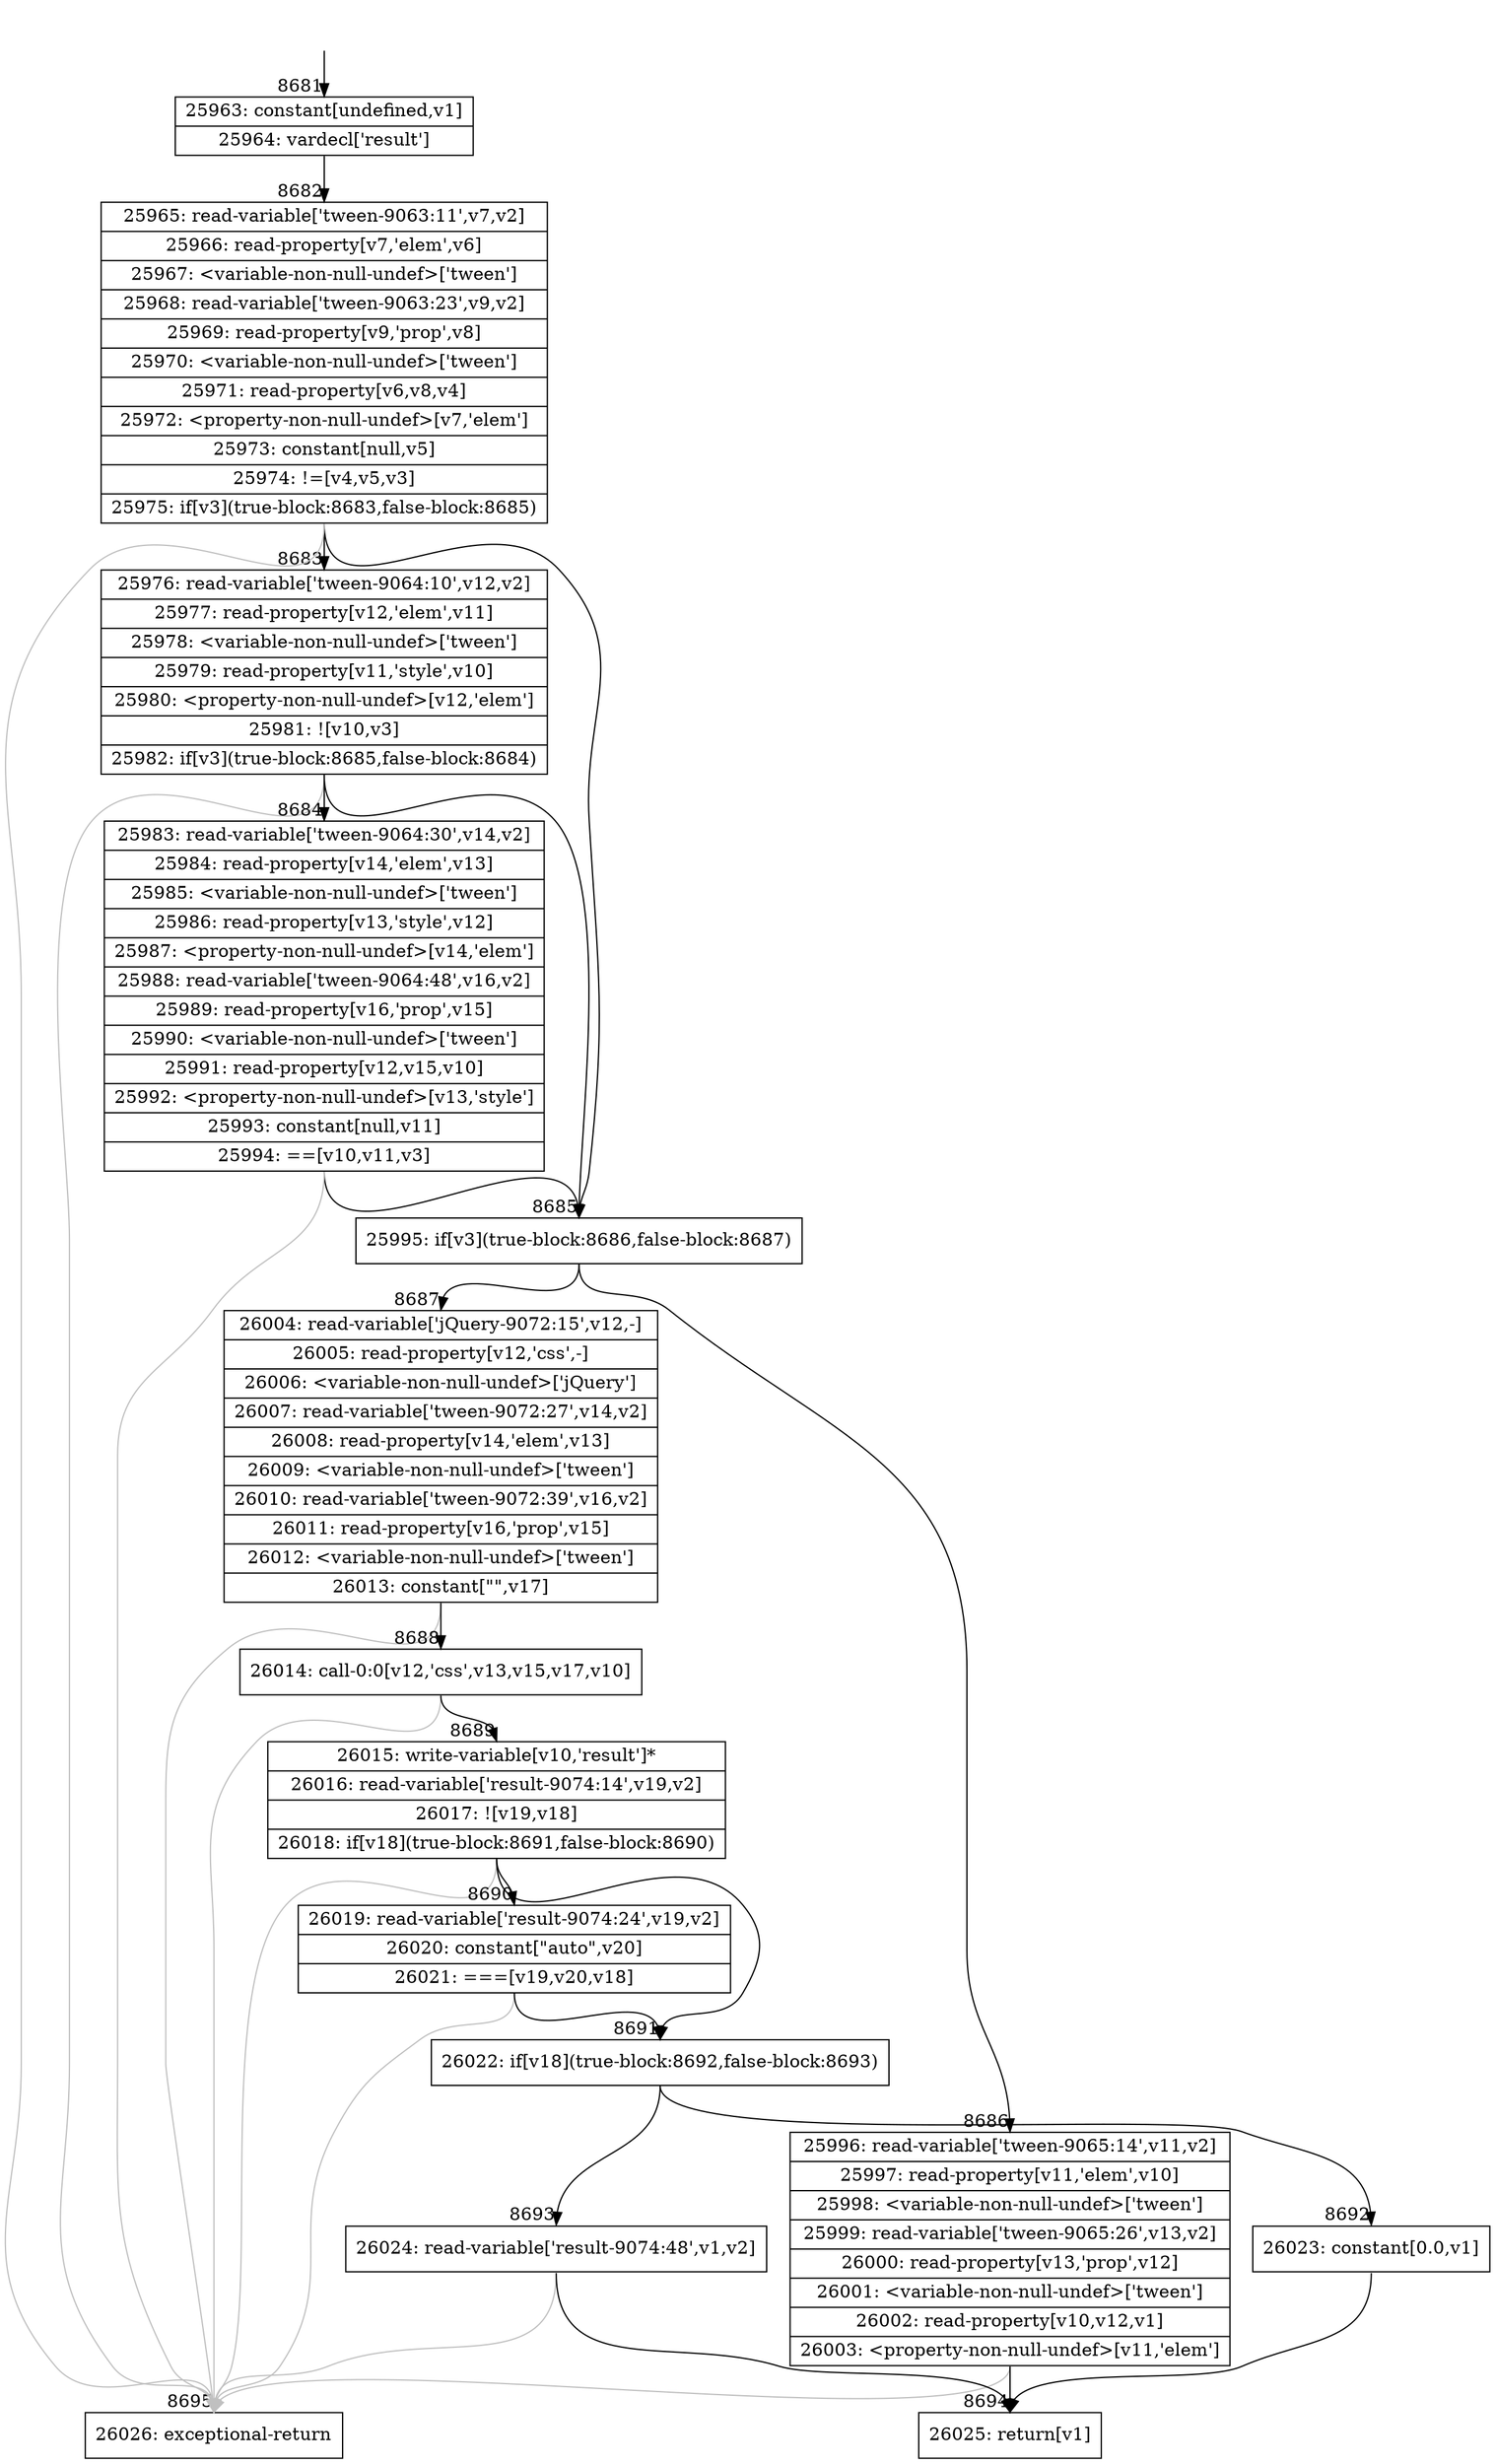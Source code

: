 digraph {
rankdir="TD"
BB_entry537[shape=none,label=""];
BB_entry537 -> BB8681 [tailport=s, headport=n, headlabel="    8681"]
BB8681 [shape=record label="{25963: constant[undefined,v1]|25964: vardecl['result']}" ] 
BB8681 -> BB8682 [tailport=s, headport=n, headlabel="      8682"]
BB8682 [shape=record label="{25965: read-variable['tween-9063:11',v7,v2]|25966: read-property[v7,'elem',v6]|25967: \<variable-non-null-undef\>['tween']|25968: read-variable['tween-9063:23',v9,v2]|25969: read-property[v9,'prop',v8]|25970: \<variable-non-null-undef\>['tween']|25971: read-property[v6,v8,v4]|25972: \<property-non-null-undef\>[v7,'elem']|25973: constant[null,v5]|25974: !=[v4,v5,v3]|25975: if[v3](true-block:8683,false-block:8685)}" ] 
BB8682 -> BB8685 [tailport=s, headport=n, headlabel="      8685"]
BB8682 -> BB8683 [tailport=s, headport=n, headlabel="      8683"]
BB8682 -> BB8695 [tailport=s, headport=n, color=gray, headlabel="      8695"]
BB8683 [shape=record label="{25976: read-variable['tween-9064:10',v12,v2]|25977: read-property[v12,'elem',v11]|25978: \<variable-non-null-undef\>['tween']|25979: read-property[v11,'style',v10]|25980: \<property-non-null-undef\>[v12,'elem']|25981: ![v10,v3]|25982: if[v3](true-block:8685,false-block:8684)}" ] 
BB8683 -> BB8685 [tailport=s, headport=n]
BB8683 -> BB8684 [tailport=s, headport=n, headlabel="      8684"]
BB8683 -> BB8695 [tailport=s, headport=n, color=gray]
BB8684 [shape=record label="{25983: read-variable['tween-9064:30',v14,v2]|25984: read-property[v14,'elem',v13]|25985: \<variable-non-null-undef\>['tween']|25986: read-property[v13,'style',v12]|25987: \<property-non-null-undef\>[v14,'elem']|25988: read-variable['tween-9064:48',v16,v2]|25989: read-property[v16,'prop',v15]|25990: \<variable-non-null-undef\>['tween']|25991: read-property[v12,v15,v10]|25992: \<property-non-null-undef\>[v13,'style']|25993: constant[null,v11]|25994: ==[v10,v11,v3]}" ] 
BB8684 -> BB8685 [tailport=s, headport=n]
BB8684 -> BB8695 [tailport=s, headport=n, color=gray]
BB8685 [shape=record label="{25995: if[v3](true-block:8686,false-block:8687)}" ] 
BB8685 -> BB8686 [tailport=s, headport=n, headlabel="      8686"]
BB8685 -> BB8687 [tailport=s, headport=n, headlabel="      8687"]
BB8686 [shape=record label="{25996: read-variable['tween-9065:14',v11,v2]|25997: read-property[v11,'elem',v10]|25998: \<variable-non-null-undef\>['tween']|25999: read-variable['tween-9065:26',v13,v2]|26000: read-property[v13,'prop',v12]|26001: \<variable-non-null-undef\>['tween']|26002: read-property[v10,v12,v1]|26003: \<property-non-null-undef\>[v11,'elem']}" ] 
BB8686 -> BB8694 [tailport=s, headport=n, headlabel="      8694"]
BB8686 -> BB8695 [tailport=s, headport=n, color=gray]
BB8687 [shape=record label="{26004: read-variable['jQuery-9072:15',v12,-]|26005: read-property[v12,'css',-]|26006: \<variable-non-null-undef\>['jQuery']|26007: read-variable['tween-9072:27',v14,v2]|26008: read-property[v14,'elem',v13]|26009: \<variable-non-null-undef\>['tween']|26010: read-variable['tween-9072:39',v16,v2]|26011: read-property[v16,'prop',v15]|26012: \<variable-non-null-undef\>['tween']|26013: constant[\"\",v17]}" ] 
BB8687 -> BB8688 [tailport=s, headport=n, headlabel="      8688"]
BB8687 -> BB8695 [tailport=s, headport=n, color=gray]
BB8688 [shape=record label="{26014: call-0:0[v12,'css',v13,v15,v17,v10]}" ] 
BB8688 -> BB8689 [tailport=s, headport=n, headlabel="      8689"]
BB8688 -> BB8695 [tailport=s, headport=n, color=gray]
BB8689 [shape=record label="{26015: write-variable[v10,'result']*|26016: read-variable['result-9074:14',v19,v2]|26017: ![v19,v18]|26018: if[v18](true-block:8691,false-block:8690)}" ] 
BB8689 -> BB8691 [tailport=s, headport=n, headlabel="      8691"]
BB8689 -> BB8690 [tailport=s, headport=n, headlabel="      8690"]
BB8689 -> BB8695 [tailport=s, headport=n, color=gray]
BB8690 [shape=record label="{26019: read-variable['result-9074:24',v19,v2]|26020: constant[\"auto\",v20]|26021: ===[v19,v20,v18]}" ] 
BB8690 -> BB8691 [tailport=s, headport=n]
BB8690 -> BB8695 [tailport=s, headport=n, color=gray]
BB8691 [shape=record label="{26022: if[v18](true-block:8692,false-block:8693)}" ] 
BB8691 -> BB8692 [tailport=s, headport=n, headlabel="      8692"]
BB8691 -> BB8693 [tailport=s, headport=n, headlabel="      8693"]
BB8692 [shape=record label="{26023: constant[0.0,v1]}" ] 
BB8692 -> BB8694 [tailport=s, headport=n]
BB8693 [shape=record label="{26024: read-variable['result-9074:48',v1,v2]}" ] 
BB8693 -> BB8694 [tailport=s, headport=n]
BB8693 -> BB8695 [tailport=s, headport=n, color=gray]
BB8694 [shape=record label="{26025: return[v1]}" ] 
BB8695 [shape=record label="{26026: exceptional-return}" ] 
}
